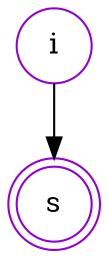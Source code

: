digraph {   
    node [shape = doublecircle, color = darkviolet] s ;
    node [shape = circle];
    node [color= darkviolet];
    i -> s;	
}